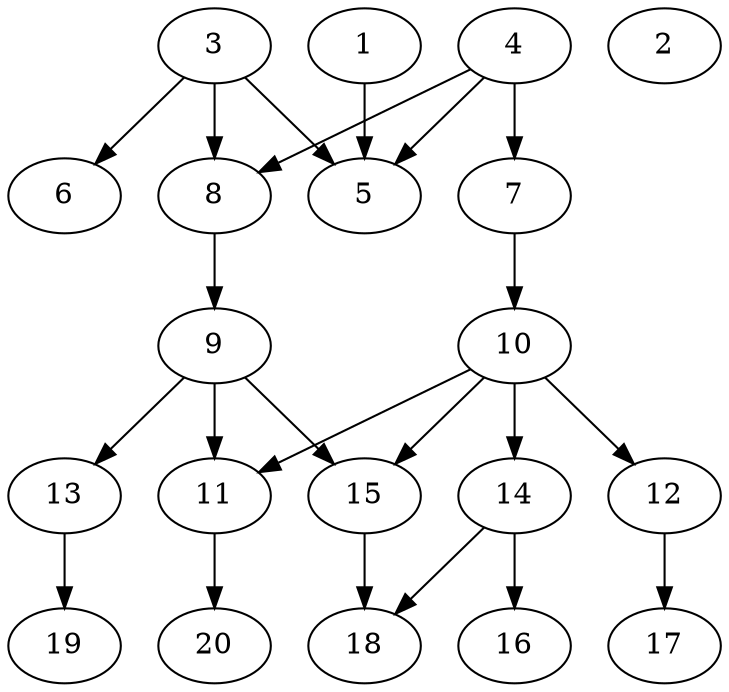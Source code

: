 // DAG automatically generated by daggen at Thu Oct  3 13:58:42 2019
// ./daggen --dot -n 20 --ccr 0.3 --fat 0.5 --regular 0.5 --density 0.6 --mindata 5242880 --maxdata 52428800 
digraph G {
  1 [size="26272427", alpha="0.01", expect_size="7881728"] 
  1 -> 5 [size ="7881728"]
  2 [size="163068587", alpha="0.06", expect_size="48920576"] 
  3 [size="131054933", alpha="0.06", expect_size="39316480"] 
  3 -> 5 [size ="39316480"]
  3 -> 6 [size ="39316480"]
  3 -> 8 [size ="39316480"]
  4 [size="87067307", alpha="0.10", expect_size="26120192"] 
  4 -> 5 [size ="26120192"]
  4 -> 7 [size ="26120192"]
  4 -> 8 [size ="26120192"]
  5 [size="43970560", alpha="0.15", expect_size="13191168"] 
  6 [size="153753600", alpha="0.04", expect_size="46126080"] 
  7 [size="25589760", alpha="0.03", expect_size="7676928"] 
  7 -> 10 [size ="7676928"]
  8 [size="87736320", alpha="0.05", expect_size="26320896"] 
  8 -> 9 [size ="26320896"]
  9 [size="67816107", alpha="0.18", expect_size="20344832"] 
  9 -> 11 [size ="20344832"]
  9 -> 13 [size ="20344832"]
  9 -> 15 [size ="20344832"]
  10 [size="167198720", alpha="0.14", expect_size="50159616"] 
  10 -> 11 [size ="50159616"]
  10 -> 12 [size ="50159616"]
  10 -> 14 [size ="50159616"]
  10 -> 15 [size ="50159616"]
  11 [size="137891840", alpha="0.18", expect_size="41367552"] 
  11 -> 20 [size ="41367552"]
  12 [size="142967467", alpha="0.17", expect_size="42890240"] 
  12 -> 17 [size ="42890240"]
  13 [size="33324373", alpha="0.12", expect_size="9997312"] 
  13 -> 19 [size ="9997312"]
  14 [size="83206827", alpha="0.07", expect_size="24962048"] 
  14 -> 16 [size ="24962048"]
  14 -> 18 [size ="24962048"]
  15 [size="158989653", alpha="0.04", expect_size="47696896"] 
  15 -> 18 [size ="47696896"]
  16 [size="120374613", alpha="0.05", expect_size="36112384"] 
  17 [size="151275520", alpha="0.10", expect_size="45382656"] 
  18 [size="18319360", alpha="0.05", expect_size="5495808"] 
  19 [size="58405547", alpha="0.07", expect_size="17521664"] 
  20 [size="39826773", alpha="0.12", expect_size="11948032"] 
}
